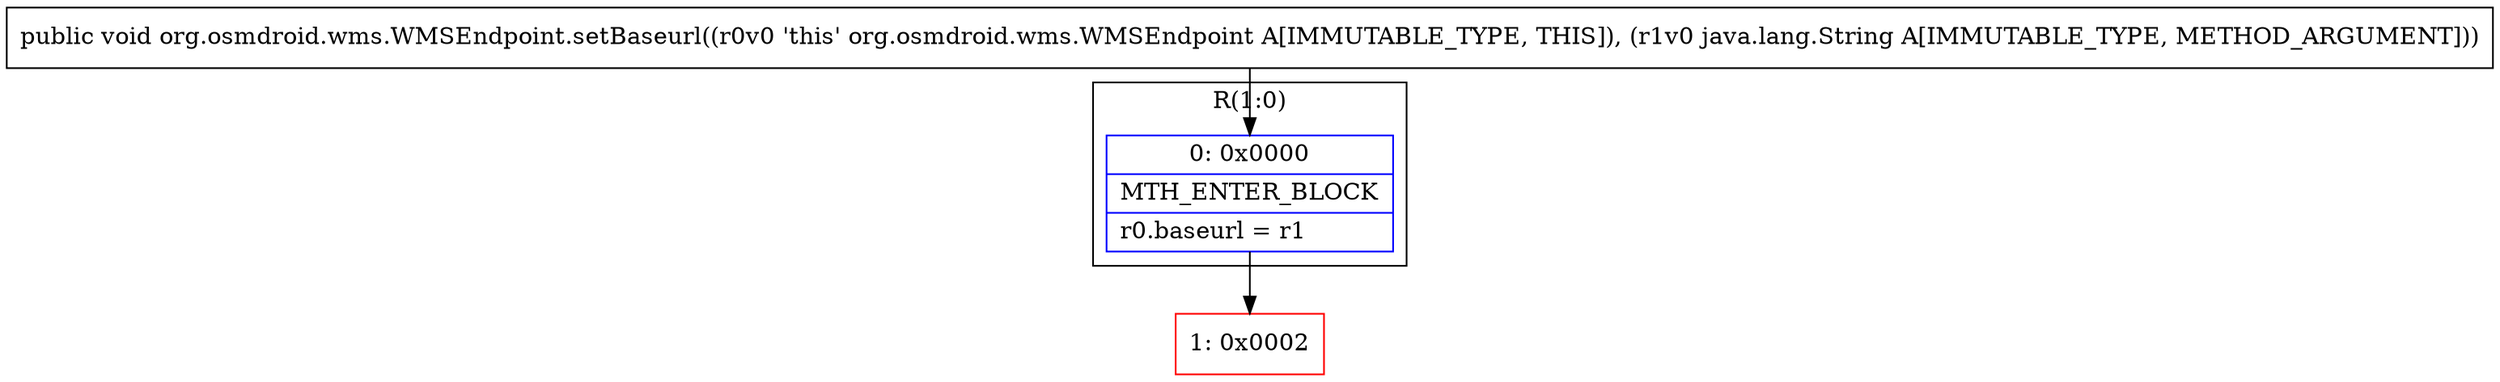 digraph "CFG fororg.osmdroid.wms.WMSEndpoint.setBaseurl(Ljava\/lang\/String;)V" {
subgraph cluster_Region_628259316 {
label = "R(1:0)";
node [shape=record,color=blue];
Node_0 [shape=record,label="{0\:\ 0x0000|MTH_ENTER_BLOCK\l|r0.baseurl = r1\l}"];
}
Node_1 [shape=record,color=red,label="{1\:\ 0x0002}"];
MethodNode[shape=record,label="{public void org.osmdroid.wms.WMSEndpoint.setBaseurl((r0v0 'this' org.osmdroid.wms.WMSEndpoint A[IMMUTABLE_TYPE, THIS]), (r1v0 java.lang.String A[IMMUTABLE_TYPE, METHOD_ARGUMENT])) }"];
MethodNode -> Node_0;
Node_0 -> Node_1;
}

